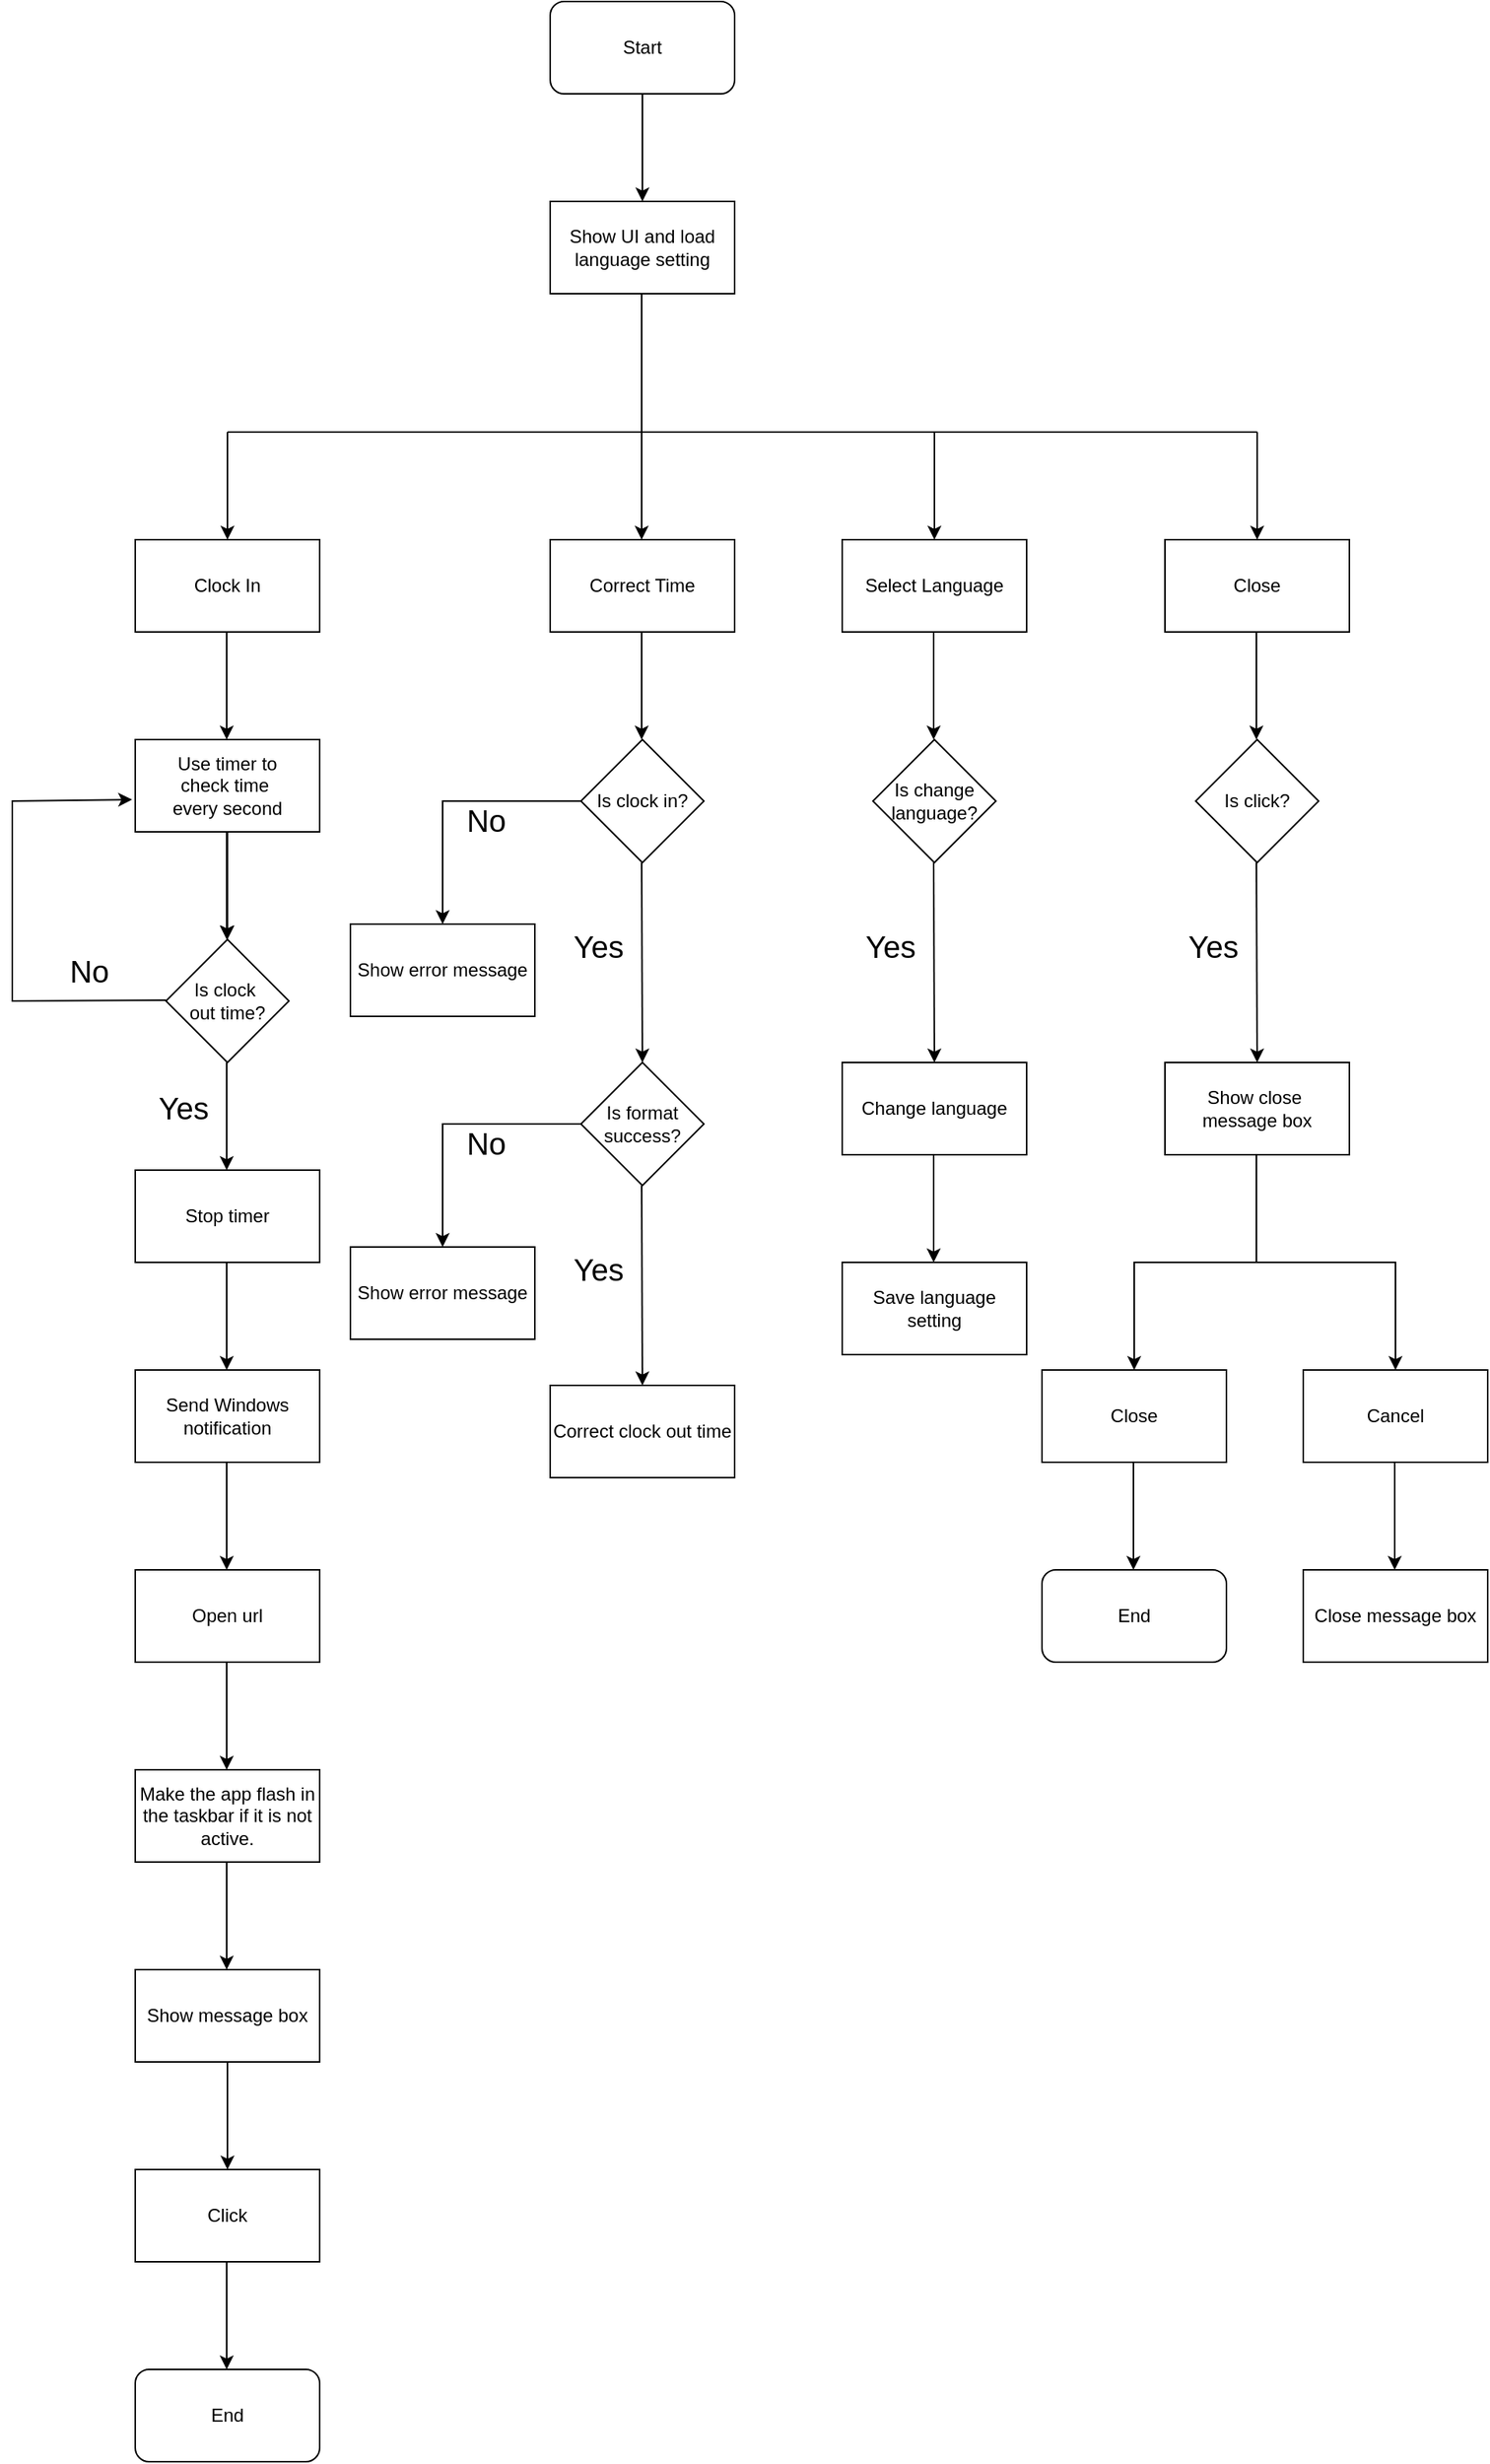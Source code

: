 <mxfile version="24.8.1">
  <diagram name="第 1 页" id="zeKcZau5pKRTVoowgY7-">
    <mxGraphModel dx="2261" dy="746" grid="1" gridSize="10" guides="1" tooltips="1" connect="1" arrows="1" fold="1" page="1" pageScale="1" pageWidth="827" pageHeight="1169" math="0" shadow="0">
      <root>
        <mxCell id="0" />
        <mxCell id="1" parent="0" />
        <mxCell id="eUMBlk43XlR1DarDWTKL-1" value="Start" style="rounded=1;whiteSpace=wrap;html=1;" vertex="1" parent="1">
          <mxGeometry x="330" y="40" width="120" height="60" as="geometry" />
        </mxCell>
        <mxCell id="eUMBlk43XlR1DarDWTKL-3" value="Show UI and load language setting" style="rounded=0;whiteSpace=wrap;html=1;" vertex="1" parent="1">
          <mxGeometry x="330" y="170" width="120" height="60" as="geometry" />
        </mxCell>
        <mxCell id="eUMBlk43XlR1DarDWTKL-4" value="" style="endArrow=classic;html=1;rounded=0;entryX=0.5;entryY=0;entryDx=0;entryDy=0;" edge="1" parent="1" target="eUMBlk43XlR1DarDWTKL-3">
          <mxGeometry width="50" height="50" relative="1" as="geometry">
            <mxPoint x="390" y="100" as="sourcePoint" />
            <mxPoint x="389.5" y="160" as="targetPoint" />
          </mxGeometry>
        </mxCell>
        <mxCell id="eUMBlk43XlR1DarDWTKL-5" value="" style="endArrow=none;html=1;rounded=0;" edge="1" parent="1">
          <mxGeometry width="50" height="50" relative="1" as="geometry">
            <mxPoint x="389.5" y="320" as="sourcePoint" />
            <mxPoint x="389.5" y="230" as="targetPoint" />
          </mxGeometry>
        </mxCell>
        <mxCell id="eUMBlk43XlR1DarDWTKL-6" value="" style="endArrow=none;html=1;rounded=0;" edge="1" parent="1">
          <mxGeometry width="50" height="50" relative="1" as="geometry">
            <mxPoint x="120" y="320" as="sourcePoint" />
            <mxPoint x="790" y="320" as="targetPoint" />
          </mxGeometry>
        </mxCell>
        <mxCell id="eUMBlk43XlR1DarDWTKL-7" value="" style="endArrow=classic;html=1;rounded=0;entryX=0.5;entryY=0;entryDx=0;entryDy=0;" edge="1" parent="1">
          <mxGeometry width="50" height="50" relative="1" as="geometry">
            <mxPoint x="120" y="320" as="sourcePoint" />
            <mxPoint x="120" y="390" as="targetPoint" />
          </mxGeometry>
        </mxCell>
        <mxCell id="eUMBlk43XlR1DarDWTKL-8" value="" style="endArrow=classic;html=1;rounded=0;entryX=0.5;entryY=0;entryDx=0;entryDy=0;" edge="1" parent="1">
          <mxGeometry width="50" height="50" relative="1" as="geometry">
            <mxPoint x="389.5" y="320" as="sourcePoint" />
            <mxPoint x="389.5" y="390" as="targetPoint" />
          </mxGeometry>
        </mxCell>
        <mxCell id="eUMBlk43XlR1DarDWTKL-9" value="" style="endArrow=classic;html=1;rounded=0;entryX=0.5;entryY=0;entryDx=0;entryDy=0;" edge="1" parent="1">
          <mxGeometry width="50" height="50" relative="1" as="geometry">
            <mxPoint x="580" y="320" as="sourcePoint" />
            <mxPoint x="580" y="390" as="targetPoint" />
          </mxGeometry>
        </mxCell>
        <mxCell id="eUMBlk43XlR1DarDWTKL-10" value="Clock In" style="rounded=0;whiteSpace=wrap;html=1;" vertex="1" parent="1">
          <mxGeometry x="60" y="390" width="120" height="60" as="geometry" />
        </mxCell>
        <mxCell id="eUMBlk43XlR1DarDWTKL-12" value="Select Language" style="rounded=0;whiteSpace=wrap;html=1;" vertex="1" parent="1">
          <mxGeometry x="520" y="390" width="120" height="60" as="geometry" />
        </mxCell>
        <mxCell id="eUMBlk43XlR1DarDWTKL-13" value="Correct Time" style="rounded=0;whiteSpace=wrap;html=1;" vertex="1" parent="1">
          <mxGeometry x="330" y="390" width="120" height="60" as="geometry" />
        </mxCell>
        <mxCell id="eUMBlk43XlR1DarDWTKL-23" value="" style="edgeStyle=orthogonalEdgeStyle;rounded=0;orthogonalLoop=1;jettySize=auto;html=1;" edge="1" parent="1" source="eUMBlk43XlR1DarDWTKL-15" target="eUMBlk43XlR1DarDWTKL-18">
          <mxGeometry relative="1" as="geometry" />
        </mxCell>
        <mxCell id="eUMBlk43XlR1DarDWTKL-15" value="&lt;div&gt;Use timer to&lt;/div&gt;check time&amp;nbsp;&lt;div&gt;every second&lt;/div&gt;" style="rounded=0;whiteSpace=wrap;html=1;" vertex="1" parent="1">
          <mxGeometry x="60" y="520" width="120" height="60" as="geometry" />
        </mxCell>
        <mxCell id="eUMBlk43XlR1DarDWTKL-16" value="" style="endArrow=classic;html=1;rounded=0;entryX=0.5;entryY=0;entryDx=0;entryDy=0;" edge="1" parent="1">
          <mxGeometry width="50" height="50" relative="1" as="geometry">
            <mxPoint x="119.5" y="450" as="sourcePoint" />
            <mxPoint x="119.5" y="520" as="targetPoint" />
          </mxGeometry>
        </mxCell>
        <mxCell id="eUMBlk43XlR1DarDWTKL-17" value="" style="endArrow=classic;html=1;rounded=0;entryX=0.5;entryY=0;entryDx=0;entryDy=0;" edge="1" parent="1">
          <mxGeometry width="50" height="50" relative="1" as="geometry">
            <mxPoint x="119.5" y="580" as="sourcePoint" />
            <mxPoint x="119.5" y="650" as="targetPoint" />
          </mxGeometry>
        </mxCell>
        <mxCell id="eUMBlk43XlR1DarDWTKL-18" value="Is clock&amp;nbsp;&lt;div&gt;out time?&lt;/div&gt;" style="rhombus;whiteSpace=wrap;html=1;" vertex="1" parent="1">
          <mxGeometry x="80" y="650" width="80" height="80" as="geometry" />
        </mxCell>
        <mxCell id="eUMBlk43XlR1DarDWTKL-19" value="" style="endArrow=classic;html=1;rounded=0;entryX=-0.017;entryY=0.65;entryDx=0;entryDy=0;entryPerimeter=0;" edge="1" parent="1" target="eUMBlk43XlR1DarDWTKL-15">
          <mxGeometry width="50" height="50" relative="1" as="geometry">
            <mxPoint x="80" y="689.5" as="sourcePoint" />
            <mxPoint x="-20" y="550" as="targetPoint" />
            <Array as="points">
              <mxPoint x="-20" y="690" />
              <mxPoint x="-20" y="560" />
            </Array>
          </mxGeometry>
        </mxCell>
        <mxCell id="eUMBlk43XlR1DarDWTKL-21" value="No&#xa;" style="edgeLabel;align=center;verticalAlign=middle;resizable=0;points=[];imageHeight=15;imageWidth=40;absoluteArcSize=0;imageAspect=1;fontSize=20;recursiveResize=1;expand=1;allowArrows=1;noLabel=0;horizontal=1;" vertex="1" connectable="0" parent="eUMBlk43XlR1DarDWTKL-19">
          <mxGeometry x="-0.029" y="4" relative="1" as="geometry">
            <mxPoint x="54" y="40" as="offset" />
          </mxGeometry>
        </mxCell>
        <mxCell id="eUMBlk43XlR1DarDWTKL-24" value="" style="endArrow=classic;html=1;rounded=0;entryX=0.5;entryY=0;entryDx=0;entryDy=0;" edge="1" parent="1">
          <mxGeometry width="50" height="50" relative="1" as="geometry">
            <mxPoint x="119.5" y="730" as="sourcePoint" />
            <mxPoint x="119.5" y="800" as="targetPoint" />
          </mxGeometry>
        </mxCell>
        <mxCell id="eUMBlk43XlR1DarDWTKL-25" value="Yes" style="edgeLabel;html=1;align=center;verticalAlign=middle;resizable=0;points=[];fontSize=20;" vertex="1" connectable="0" parent="eUMBlk43XlR1DarDWTKL-24">
          <mxGeometry x="-0.171" relative="1" as="geometry">
            <mxPoint x="-29" as="offset" />
          </mxGeometry>
        </mxCell>
        <mxCell id="eUMBlk43XlR1DarDWTKL-26" value="&lt;div&gt;Stop timer&lt;/div&gt;" style="rounded=0;whiteSpace=wrap;html=1;" vertex="1" parent="1">
          <mxGeometry x="60" y="800" width="120" height="60" as="geometry" />
        </mxCell>
        <mxCell id="eUMBlk43XlR1DarDWTKL-27" value="" style="endArrow=classic;html=1;rounded=0;entryX=0.5;entryY=0;entryDx=0;entryDy=0;" edge="1" parent="1">
          <mxGeometry width="50" height="50" relative="1" as="geometry">
            <mxPoint x="119.5" y="860" as="sourcePoint" />
            <mxPoint x="119.5" y="930" as="targetPoint" />
          </mxGeometry>
        </mxCell>
        <mxCell id="eUMBlk43XlR1DarDWTKL-29" value="Send Windows notification" style="rounded=0;whiteSpace=wrap;html=1;" vertex="1" parent="1">
          <mxGeometry x="60" y="930" width="120" height="60" as="geometry" />
        </mxCell>
        <mxCell id="eUMBlk43XlR1DarDWTKL-30" value="" style="endArrow=classic;html=1;rounded=0;entryX=0.5;entryY=0;entryDx=0;entryDy=0;" edge="1" parent="1">
          <mxGeometry width="50" height="50" relative="1" as="geometry">
            <mxPoint x="119.5" y="990" as="sourcePoint" />
            <mxPoint x="119.5" y="1060" as="targetPoint" />
          </mxGeometry>
        </mxCell>
        <mxCell id="eUMBlk43XlR1DarDWTKL-32" value="Open url" style="rounded=0;whiteSpace=wrap;html=1;" vertex="1" parent="1">
          <mxGeometry x="60" y="1060" width="120" height="60" as="geometry" />
        </mxCell>
        <mxCell id="eUMBlk43XlR1DarDWTKL-33" value="" style="endArrow=classic;html=1;rounded=0;entryX=0.5;entryY=0;entryDx=0;entryDy=0;" edge="1" parent="1">
          <mxGeometry width="50" height="50" relative="1" as="geometry">
            <mxPoint x="119.5" y="1120" as="sourcePoint" />
            <mxPoint x="119.5" y="1190" as="targetPoint" />
          </mxGeometry>
        </mxCell>
        <mxCell id="eUMBlk43XlR1DarDWTKL-35" value="Make the app flash in the taskbar if it is not active." style="rounded=0;whiteSpace=wrap;html=1;" vertex="1" parent="1">
          <mxGeometry x="60" y="1190" width="120" height="60" as="geometry" />
        </mxCell>
        <mxCell id="eUMBlk43XlR1DarDWTKL-37" value="" style="endArrow=classic;html=1;rounded=0;entryX=0.5;entryY=0;entryDx=0;entryDy=0;" edge="1" parent="1">
          <mxGeometry width="50" height="50" relative="1" as="geometry">
            <mxPoint x="119.5" y="1250" as="sourcePoint" />
            <mxPoint x="119.5" y="1320" as="targetPoint" />
          </mxGeometry>
        </mxCell>
        <mxCell id="eUMBlk43XlR1DarDWTKL-38" value="Show message box" style="rounded=0;whiteSpace=wrap;html=1;" vertex="1" parent="1">
          <mxGeometry x="60" y="1320" width="120" height="60" as="geometry" />
        </mxCell>
        <mxCell id="eUMBlk43XlR1DarDWTKL-39" value="" style="endArrow=classic;html=1;rounded=0;entryX=0.5;entryY=0;entryDx=0;entryDy=0;" edge="1" parent="1">
          <mxGeometry width="50" height="50" relative="1" as="geometry">
            <mxPoint x="120" y="1380" as="sourcePoint" />
            <mxPoint x="120" y="1450" as="targetPoint" />
          </mxGeometry>
        </mxCell>
        <mxCell id="eUMBlk43XlR1DarDWTKL-40" value="Click" style="rounded=0;whiteSpace=wrap;html=1;" vertex="1" parent="1">
          <mxGeometry x="60" y="1450" width="120" height="60" as="geometry" />
        </mxCell>
        <mxCell id="eUMBlk43XlR1DarDWTKL-41" value="" style="endArrow=classic;html=1;rounded=0;entryX=0.5;entryY=0;entryDx=0;entryDy=0;" edge="1" parent="1">
          <mxGeometry width="50" height="50" relative="1" as="geometry">
            <mxPoint x="119.5" y="1510" as="sourcePoint" />
            <mxPoint x="119.5" y="1580" as="targetPoint" />
          </mxGeometry>
        </mxCell>
        <mxCell id="eUMBlk43XlR1DarDWTKL-42" value="End" style="rounded=1;whiteSpace=wrap;html=1;" vertex="1" parent="1">
          <mxGeometry x="60" y="1580" width="120" height="60" as="geometry" />
        </mxCell>
        <mxCell id="eUMBlk43XlR1DarDWTKL-43" value="" style="endArrow=classic;html=1;rounded=0;entryX=0.5;entryY=0;entryDx=0;entryDy=0;" edge="1" parent="1">
          <mxGeometry width="50" height="50" relative="1" as="geometry">
            <mxPoint x="389.5" y="450" as="sourcePoint" />
            <mxPoint x="389.5" y="520" as="targetPoint" />
          </mxGeometry>
        </mxCell>
        <mxCell id="eUMBlk43XlR1DarDWTKL-44" value="Is clock in?" style="rhombus;whiteSpace=wrap;html=1;" vertex="1" parent="1">
          <mxGeometry x="350" y="520" width="80" height="80" as="geometry" />
        </mxCell>
        <mxCell id="eUMBlk43XlR1DarDWTKL-45" value="" style="endArrow=classic;html=1;rounded=0;exitX=0;exitY=0.5;exitDx=0;exitDy=0;" edge="1" parent="1" source="eUMBlk43XlR1DarDWTKL-44">
          <mxGeometry width="50" height="50" relative="1" as="geometry">
            <mxPoint x="310" y="560" as="sourcePoint" />
            <mxPoint x="260" y="640" as="targetPoint" />
            <Array as="points">
              <mxPoint x="260" y="560" />
            </Array>
          </mxGeometry>
        </mxCell>
        <mxCell id="eUMBlk43XlR1DarDWTKL-47" value="No" style="edgeLabel;html=1;align=center;verticalAlign=middle;resizable=0;points=[];fontSize=20;" vertex="1" connectable="0" parent="eUMBlk43XlR1DarDWTKL-45">
          <mxGeometry x="-0.033" relative="1" as="geometry">
            <mxPoint x="20" y="12" as="offset" />
          </mxGeometry>
        </mxCell>
        <mxCell id="eUMBlk43XlR1DarDWTKL-48" value="&lt;div&gt;Show error message&lt;/div&gt;" style="rounded=0;whiteSpace=wrap;html=1;" vertex="1" parent="1">
          <mxGeometry x="200" y="640" width="120" height="60" as="geometry" />
        </mxCell>
        <mxCell id="eUMBlk43XlR1DarDWTKL-52" value="" style="endArrow=classic;html=1;rounded=0;" edge="1" parent="1">
          <mxGeometry width="50" height="50" relative="1" as="geometry">
            <mxPoint x="389.5" y="810" as="sourcePoint" />
            <mxPoint x="390" y="940" as="targetPoint" />
          </mxGeometry>
        </mxCell>
        <mxCell id="eUMBlk43XlR1DarDWTKL-53" value="Yes" style="edgeLabel;html=1;align=center;verticalAlign=middle;resizable=0;points=[];fontSize=20;" vertex="1" connectable="0" parent="eUMBlk43XlR1DarDWTKL-52">
          <mxGeometry x="-0.171" relative="1" as="geometry">
            <mxPoint x="-29" as="offset" />
          </mxGeometry>
        </mxCell>
        <mxCell id="eUMBlk43XlR1DarDWTKL-54" value="Is format success?" style="rhombus;whiteSpace=wrap;html=1;" vertex="1" parent="1">
          <mxGeometry x="350" y="730" width="80" height="80" as="geometry" />
        </mxCell>
        <mxCell id="eUMBlk43XlR1DarDWTKL-55" value="" style="endArrow=classic;html=1;rounded=0;exitX=0;exitY=0.5;exitDx=0;exitDy=0;" edge="1" parent="1">
          <mxGeometry width="50" height="50" relative="1" as="geometry">
            <mxPoint x="350" y="770" as="sourcePoint" />
            <mxPoint x="260" y="850" as="targetPoint" />
            <Array as="points">
              <mxPoint x="260" y="770" />
            </Array>
          </mxGeometry>
        </mxCell>
        <mxCell id="eUMBlk43XlR1DarDWTKL-56" value="No" style="edgeLabel;html=1;align=center;verticalAlign=middle;resizable=0;points=[];fontSize=20;" vertex="1" connectable="0" parent="eUMBlk43XlR1DarDWTKL-55">
          <mxGeometry x="-0.033" relative="1" as="geometry">
            <mxPoint x="20" y="12" as="offset" />
          </mxGeometry>
        </mxCell>
        <mxCell id="eUMBlk43XlR1DarDWTKL-57" value="&lt;div&gt;Show error message&lt;/div&gt;" style="rounded=0;whiteSpace=wrap;html=1;" vertex="1" parent="1">
          <mxGeometry x="200" y="850" width="120" height="60" as="geometry" />
        </mxCell>
        <mxCell id="eUMBlk43XlR1DarDWTKL-59" value="" style="endArrow=classic;html=1;rounded=0;" edge="1" parent="1">
          <mxGeometry width="50" height="50" relative="1" as="geometry">
            <mxPoint x="389.5" y="600" as="sourcePoint" />
            <mxPoint x="390" y="730" as="targetPoint" />
          </mxGeometry>
        </mxCell>
        <mxCell id="eUMBlk43XlR1DarDWTKL-60" value="Yes" style="edgeLabel;html=1;align=center;verticalAlign=middle;resizable=0;points=[];fontSize=20;" vertex="1" connectable="0" parent="eUMBlk43XlR1DarDWTKL-59">
          <mxGeometry x="-0.171" relative="1" as="geometry">
            <mxPoint x="-29" as="offset" />
          </mxGeometry>
        </mxCell>
        <mxCell id="eUMBlk43XlR1DarDWTKL-61" value="&lt;div&gt;Correct clock out time&lt;/div&gt;" style="rounded=0;whiteSpace=wrap;html=1;" vertex="1" parent="1">
          <mxGeometry x="330" y="940" width="120" height="60" as="geometry" />
        </mxCell>
        <mxCell id="eUMBlk43XlR1DarDWTKL-62" value="Is change language?" style="rhombus;whiteSpace=wrap;html=1;" vertex="1" parent="1">
          <mxGeometry x="540" y="520" width="80" height="80" as="geometry" />
        </mxCell>
        <mxCell id="eUMBlk43XlR1DarDWTKL-63" value="" style="endArrow=classic;html=1;rounded=0;entryX=0.5;entryY=0;entryDx=0;entryDy=0;" edge="1" parent="1">
          <mxGeometry width="50" height="50" relative="1" as="geometry">
            <mxPoint x="579.5" y="450" as="sourcePoint" />
            <mxPoint x="579.5" y="520" as="targetPoint" />
          </mxGeometry>
        </mxCell>
        <mxCell id="eUMBlk43XlR1DarDWTKL-64" value="" style="endArrow=classic;html=1;rounded=0;" edge="1" parent="1">
          <mxGeometry width="50" height="50" relative="1" as="geometry">
            <mxPoint x="579.5" y="600" as="sourcePoint" />
            <mxPoint x="580" y="730" as="targetPoint" />
          </mxGeometry>
        </mxCell>
        <mxCell id="eUMBlk43XlR1DarDWTKL-65" value="Yes" style="edgeLabel;html=1;align=center;verticalAlign=middle;resizable=0;points=[];fontSize=20;" vertex="1" connectable="0" parent="eUMBlk43XlR1DarDWTKL-64">
          <mxGeometry x="-0.171" relative="1" as="geometry">
            <mxPoint x="-29" as="offset" />
          </mxGeometry>
        </mxCell>
        <mxCell id="eUMBlk43XlR1DarDWTKL-66" value="&lt;div&gt;Change language&lt;/div&gt;" style="rounded=0;whiteSpace=wrap;html=1;" vertex="1" parent="1">
          <mxGeometry x="520" y="730" width="120" height="60" as="geometry" />
        </mxCell>
        <mxCell id="eUMBlk43XlR1DarDWTKL-67" value="" style="endArrow=classic;html=1;rounded=0;entryX=0.5;entryY=0;entryDx=0;entryDy=0;" edge="1" parent="1">
          <mxGeometry width="50" height="50" relative="1" as="geometry">
            <mxPoint x="579.5" y="790" as="sourcePoint" />
            <mxPoint x="579.5" y="860" as="targetPoint" />
          </mxGeometry>
        </mxCell>
        <mxCell id="eUMBlk43XlR1DarDWTKL-69" value="&lt;div&gt;Save language setting&lt;/div&gt;" style="rounded=0;whiteSpace=wrap;html=1;" vertex="1" parent="1">
          <mxGeometry x="520" y="860" width="120" height="60" as="geometry" />
        </mxCell>
        <mxCell id="eUMBlk43XlR1DarDWTKL-70" value="" style="endArrow=classic;html=1;rounded=0;entryX=0.5;entryY=0;entryDx=0;entryDy=0;" edge="1" parent="1">
          <mxGeometry width="50" height="50" relative="1" as="geometry">
            <mxPoint x="790" y="320" as="sourcePoint" />
            <mxPoint x="790" y="390" as="targetPoint" />
          </mxGeometry>
        </mxCell>
        <mxCell id="eUMBlk43XlR1DarDWTKL-71" value="Close" style="rounded=0;whiteSpace=wrap;html=1;" vertex="1" parent="1">
          <mxGeometry x="730" y="390" width="120" height="60" as="geometry" />
        </mxCell>
        <mxCell id="eUMBlk43XlR1DarDWTKL-72" value="Is click?" style="rhombus;whiteSpace=wrap;html=1;" vertex="1" parent="1">
          <mxGeometry x="750" y="520" width="80" height="80" as="geometry" />
        </mxCell>
        <mxCell id="eUMBlk43XlR1DarDWTKL-73" value="" style="endArrow=classic;html=1;rounded=0;entryX=0.5;entryY=0;entryDx=0;entryDy=0;" edge="1" parent="1">
          <mxGeometry width="50" height="50" relative="1" as="geometry">
            <mxPoint x="789.5" y="450" as="sourcePoint" />
            <mxPoint x="789.5" y="520" as="targetPoint" />
          </mxGeometry>
        </mxCell>
        <mxCell id="eUMBlk43XlR1DarDWTKL-74" value="" style="endArrow=classic;html=1;rounded=0;" edge="1" parent="1">
          <mxGeometry width="50" height="50" relative="1" as="geometry">
            <mxPoint x="789.5" y="600" as="sourcePoint" />
            <mxPoint x="790" y="730" as="targetPoint" />
          </mxGeometry>
        </mxCell>
        <mxCell id="eUMBlk43XlR1DarDWTKL-75" value="Yes" style="edgeLabel;html=1;align=center;verticalAlign=middle;resizable=0;points=[];fontSize=20;" vertex="1" connectable="0" parent="eUMBlk43XlR1DarDWTKL-74">
          <mxGeometry x="-0.171" relative="1" as="geometry">
            <mxPoint x="-29" as="offset" />
          </mxGeometry>
        </mxCell>
        <mxCell id="eUMBlk43XlR1DarDWTKL-76" value="&lt;div&gt;Show close&amp;nbsp;&lt;/div&gt;&lt;div&gt;message box&lt;/div&gt;" style="rounded=0;whiteSpace=wrap;html=1;" vertex="1" parent="1">
          <mxGeometry x="730" y="730" width="120" height="60" as="geometry" />
        </mxCell>
        <mxCell id="eUMBlk43XlR1DarDWTKL-78" value="" style="endArrow=none;html=1;rounded=0;" edge="1" parent="1">
          <mxGeometry width="50" height="50" relative="1" as="geometry">
            <mxPoint x="789.5" y="860" as="sourcePoint" />
            <mxPoint x="789.5" y="790" as="targetPoint" />
          </mxGeometry>
        </mxCell>
        <mxCell id="eUMBlk43XlR1DarDWTKL-80" value="" style="endArrow=classic;html=1;rounded=0;" edge="1" parent="1">
          <mxGeometry width="50" height="50" relative="1" as="geometry">
            <mxPoint x="790" y="860" as="sourcePoint" />
            <mxPoint x="710" y="930" as="targetPoint" />
            <Array as="points">
              <mxPoint x="710" y="860" />
            </Array>
          </mxGeometry>
        </mxCell>
        <mxCell id="eUMBlk43XlR1DarDWTKL-81" value="&lt;div&gt;Close&lt;/div&gt;" style="rounded=0;whiteSpace=wrap;html=1;" vertex="1" parent="1">
          <mxGeometry x="650" y="930" width="120" height="60" as="geometry" />
        </mxCell>
        <mxCell id="eUMBlk43XlR1DarDWTKL-82" value="" style="endArrow=classic;html=1;rounded=0;entryX=0.5;entryY=0;entryDx=0;entryDy=0;" edge="1" parent="1">
          <mxGeometry width="50" height="50" relative="1" as="geometry">
            <mxPoint x="709.5" y="990" as="sourcePoint" />
            <mxPoint x="709.5" y="1060" as="targetPoint" />
          </mxGeometry>
        </mxCell>
        <mxCell id="eUMBlk43XlR1DarDWTKL-83" value="End" style="rounded=1;whiteSpace=wrap;html=1;" vertex="1" parent="1">
          <mxGeometry x="650" y="1060" width="120" height="60" as="geometry" />
        </mxCell>
        <mxCell id="eUMBlk43XlR1DarDWTKL-84" value="" style="endArrow=classic;html=1;rounded=0;" edge="1" parent="1">
          <mxGeometry width="50" height="50" relative="1" as="geometry">
            <mxPoint x="790" y="860" as="sourcePoint" />
            <mxPoint x="880" y="930" as="targetPoint" />
            <Array as="points">
              <mxPoint x="880" y="860" />
            </Array>
          </mxGeometry>
        </mxCell>
        <mxCell id="eUMBlk43XlR1DarDWTKL-85" value="&lt;div&gt;Cancel&lt;/div&gt;" style="rounded=0;whiteSpace=wrap;html=1;" vertex="1" parent="1">
          <mxGeometry x="820" y="930" width="120" height="60" as="geometry" />
        </mxCell>
        <mxCell id="eUMBlk43XlR1DarDWTKL-86" value="" style="endArrow=classic;html=1;rounded=0;entryX=0.5;entryY=0;entryDx=0;entryDy=0;" edge="1" parent="1">
          <mxGeometry width="50" height="50" relative="1" as="geometry">
            <mxPoint x="879.5" y="990" as="sourcePoint" />
            <mxPoint x="879.5" y="1060" as="targetPoint" />
          </mxGeometry>
        </mxCell>
        <mxCell id="eUMBlk43XlR1DarDWTKL-87" value="&lt;div&gt;Close message box&lt;/div&gt;" style="rounded=0;whiteSpace=wrap;html=1;" vertex="1" parent="1">
          <mxGeometry x="820" y="1060" width="120" height="60" as="geometry" />
        </mxCell>
      </root>
    </mxGraphModel>
  </diagram>
</mxfile>
